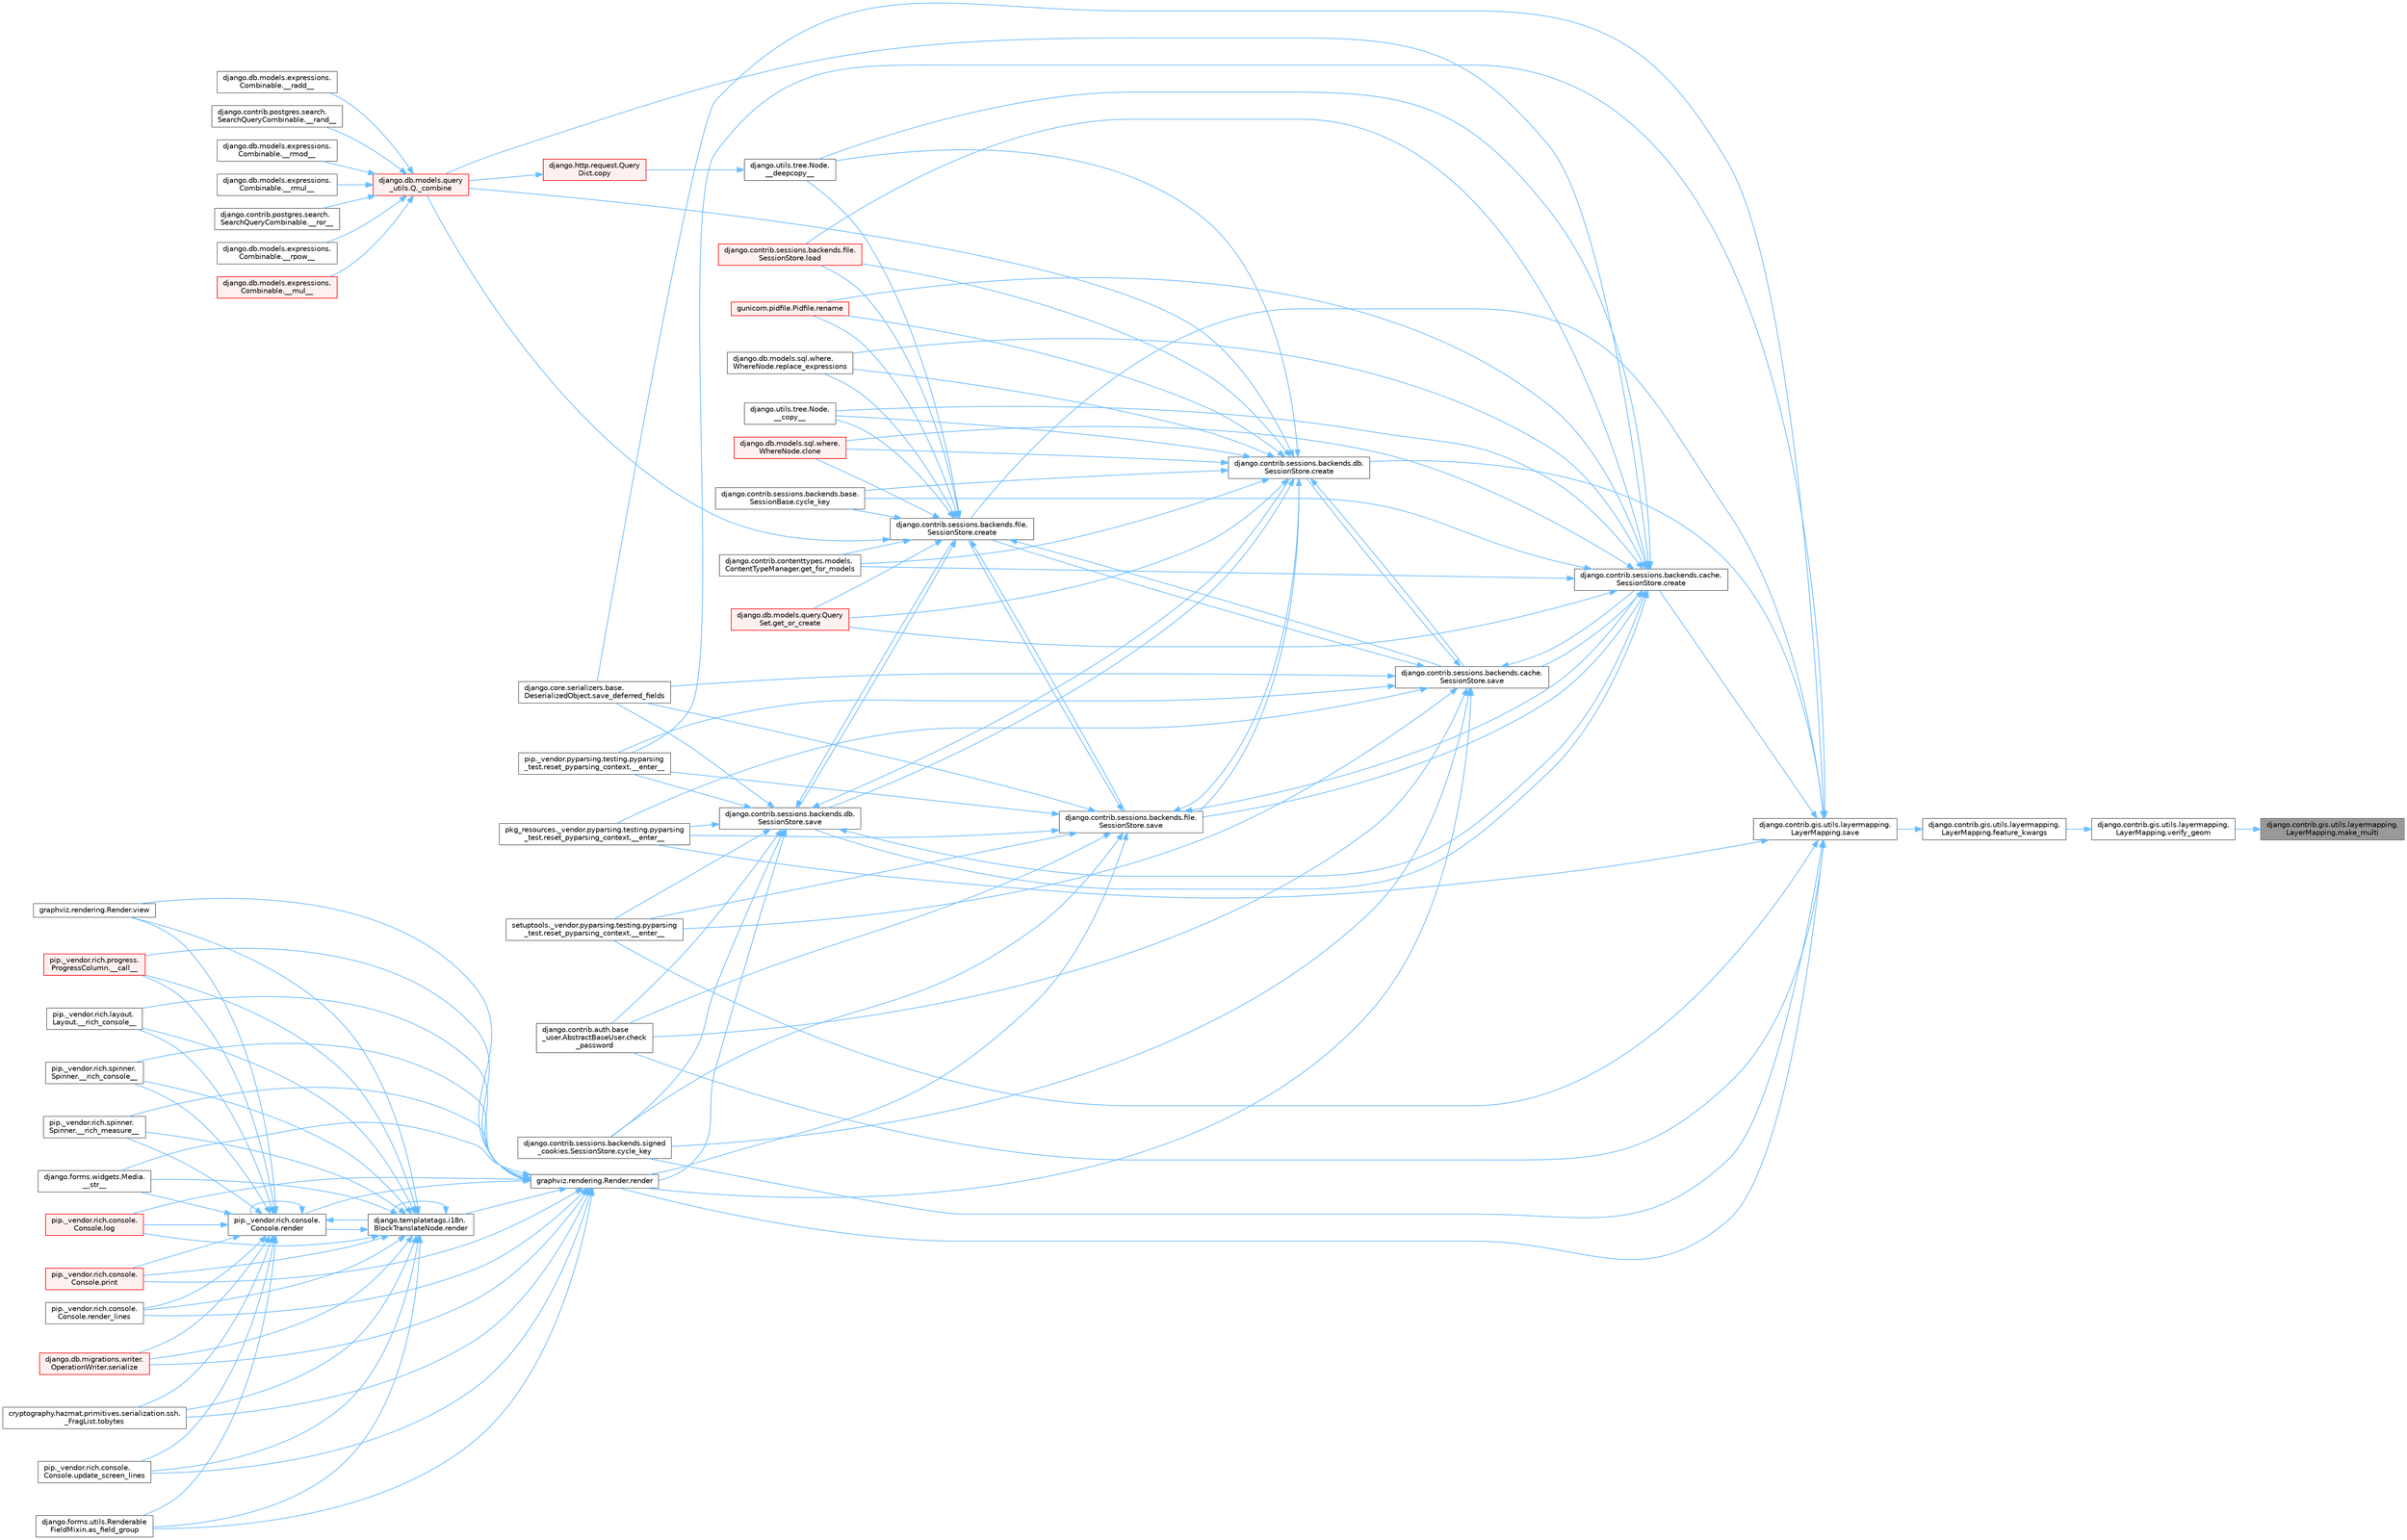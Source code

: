 digraph "django.contrib.gis.utils.layermapping.LayerMapping.make_multi"
{
 // LATEX_PDF_SIZE
  bgcolor="transparent";
  edge [fontname=Helvetica,fontsize=10,labelfontname=Helvetica,labelfontsize=10];
  node [fontname=Helvetica,fontsize=10,shape=box,height=0.2,width=0.4];
  rankdir="RL";
  Node1 [id="Node000001",label="django.contrib.gis.utils.layermapping.\lLayerMapping.make_multi",height=0.2,width=0.4,color="gray40", fillcolor="grey60", style="filled", fontcolor="black",tooltip=" "];
  Node1 -> Node2 [id="edge1_Node000001_Node000002",dir="back",color="steelblue1",style="solid",tooltip=" "];
  Node2 [id="Node000002",label="django.contrib.gis.utils.layermapping.\lLayerMapping.verify_geom",height=0.2,width=0.4,color="grey40", fillcolor="white", style="filled",URL="$classdjango_1_1contrib_1_1gis_1_1utils_1_1layermapping_1_1_layer_mapping.html#af91521785f7bfa0738fa8b3c0056f823",tooltip=" "];
  Node2 -> Node3 [id="edge2_Node000002_Node000003",dir="back",color="steelblue1",style="solid",tooltip=" "];
  Node3 [id="Node000003",label="django.contrib.gis.utils.layermapping.\lLayerMapping.feature_kwargs",height=0.2,width=0.4,color="grey40", fillcolor="white", style="filled",URL="$classdjango_1_1contrib_1_1gis_1_1utils_1_1layermapping_1_1_layer_mapping.html#a2e4aa507355c0e3b3da72dde9a9284b0",tooltip=" "];
  Node3 -> Node4 [id="edge3_Node000003_Node000004",dir="back",color="steelblue1",style="solid",tooltip=" "];
  Node4 [id="Node000004",label="django.contrib.gis.utils.layermapping.\lLayerMapping.save",height=0.2,width=0.4,color="grey40", fillcolor="white", style="filled",URL="$classdjango_1_1contrib_1_1gis_1_1utils_1_1layermapping_1_1_layer_mapping.html#a1a9d38ca8cbbb0a16d032c0bd52b671d",tooltip=" "];
  Node4 -> Node5 [id="edge4_Node000004_Node000005",dir="back",color="steelblue1",style="solid",tooltip=" "];
  Node5 [id="Node000005",label="pip._vendor.pyparsing.testing.pyparsing\l_test.reset_pyparsing_context.__enter__",height=0.2,width=0.4,color="grey40", fillcolor="white", style="filled",URL="$classpip_1_1__vendor_1_1pyparsing_1_1testing_1_1pyparsing__test_1_1reset__pyparsing__context.html#a3d39d97a0d95a9b46c987e6dff52b7c0",tooltip=" "];
  Node4 -> Node6 [id="edge5_Node000004_Node000006",dir="back",color="steelblue1",style="solid",tooltip=" "];
  Node6 [id="Node000006",label="pkg_resources._vendor.pyparsing.testing.pyparsing\l_test.reset_pyparsing_context.__enter__",height=0.2,width=0.4,color="grey40", fillcolor="white", style="filled",URL="$classpkg__resources_1_1__vendor_1_1pyparsing_1_1testing_1_1pyparsing__test_1_1reset__pyparsing__context.html#a8d8360c033ccc7296fb9323a07cdeb25",tooltip=" "];
  Node4 -> Node7 [id="edge6_Node000004_Node000007",dir="back",color="steelblue1",style="solid",tooltip=" "];
  Node7 [id="Node000007",label="setuptools._vendor.pyparsing.testing.pyparsing\l_test.reset_pyparsing_context.__enter__",height=0.2,width=0.4,color="grey40", fillcolor="white", style="filled",URL="$classsetuptools_1_1__vendor_1_1pyparsing_1_1testing_1_1pyparsing__test_1_1reset__pyparsing__context.html#a436e2ea8355c86505c8cfdae81714c7c",tooltip=" "];
  Node4 -> Node8 [id="edge7_Node000004_Node000008",dir="back",color="steelblue1",style="solid",tooltip=" "];
  Node8 [id="Node000008",label="django.contrib.auth.base\l_user.AbstractBaseUser.check\l_password",height=0.2,width=0.4,color="grey40", fillcolor="white", style="filled",URL="$classdjango_1_1contrib_1_1auth_1_1base__user_1_1_abstract_base_user.html#aaa9bb7fa5353bc1917dbd7f87b63321a",tooltip=" "];
  Node4 -> Node9 [id="edge8_Node000004_Node000009",dir="back",color="steelblue1",style="solid",tooltip=" "];
  Node9 [id="Node000009",label="django.contrib.sessions.backends.cache.\lSessionStore.create",height=0.2,width=0.4,color="grey40", fillcolor="white", style="filled",URL="$classdjango_1_1contrib_1_1sessions_1_1backends_1_1cache_1_1_session_store.html#a38c9efbdb5115fd1820ae198b767c39c",tooltip=" "];
  Node9 -> Node10 [id="edge9_Node000009_Node000010",dir="back",color="steelblue1",style="solid",tooltip=" "];
  Node10 [id="Node000010",label="django.utils.tree.Node.\l__copy__",height=0.2,width=0.4,color="grey40", fillcolor="white", style="filled",URL="$classdjango_1_1utils_1_1tree_1_1_node.html#abae878f6b4500b8b241c23d8fac46e63",tooltip=" "];
  Node9 -> Node11 [id="edge10_Node000009_Node000011",dir="back",color="steelblue1",style="solid",tooltip=" "];
  Node11 [id="Node000011",label="django.utils.tree.Node.\l__deepcopy__",height=0.2,width=0.4,color="grey40", fillcolor="white", style="filled",URL="$classdjango_1_1utils_1_1tree_1_1_node.html#a38840c46ded3963808edbeec90765d6b",tooltip=" "];
  Node11 -> Node12 [id="edge11_Node000011_Node000012",dir="back",color="steelblue1",style="solid",tooltip=" "];
  Node12 [id="Node000012",label="django.http.request.Query\lDict.copy",height=0.2,width=0.4,color="red", fillcolor="#FFF0F0", style="filled",URL="$classdjango_1_1http_1_1request_1_1_query_dict.html#ada9e4956e62868c5587b9ffde7b358b5",tooltip=" "];
  Node12 -> Node154 [id="edge12_Node000012_Node000154",dir="back",color="steelblue1",style="solid",tooltip=" "];
  Node154 [id="Node000154",label="django.db.models.query\l_utils.Q._combine",height=0.2,width=0.4,color="red", fillcolor="#FFF0F0", style="filled",URL="$classdjango_1_1db_1_1models_1_1query__utils_1_1_q.html#ade621b98231b73615e1aa3a726560c55",tooltip=" "];
  Node154 -> Node155 [id="edge13_Node000154_Node000155",dir="back",color="steelblue1",style="solid",tooltip=" "];
  Node155 [id="Node000155",label="django.db.models.expressions.\lCombinable.__mul__",height=0.2,width=0.4,color="red", fillcolor="#FFF0F0", style="filled",URL="$classdjango_1_1db_1_1models_1_1expressions_1_1_combinable.html#a18670e03ec4b2fc0eafb0782602b72ec",tooltip=" "];
  Node154 -> Node159 [id="edge14_Node000154_Node000159",dir="back",color="steelblue1",style="solid",tooltip=" "];
  Node159 [id="Node000159",label="django.db.models.expressions.\lCombinable.__radd__",height=0.2,width=0.4,color="grey40", fillcolor="white", style="filled",URL="$classdjango_1_1db_1_1models_1_1expressions_1_1_combinable.html#a4872efab02abfbe2d20977469210ce25",tooltip=" "];
  Node154 -> Node160 [id="edge15_Node000154_Node000160",dir="back",color="steelblue1",style="solid",tooltip=" "];
  Node160 [id="Node000160",label="django.contrib.postgres.search.\lSearchQueryCombinable.__rand__",height=0.2,width=0.4,color="grey40", fillcolor="white", style="filled",URL="$classdjango_1_1contrib_1_1postgres_1_1search_1_1_search_query_combinable.html#a3d51899b7ac9564232b005aa65bec114",tooltip=" "];
  Node154 -> Node161 [id="edge16_Node000154_Node000161",dir="back",color="steelblue1",style="solid",tooltip=" "];
  Node161 [id="Node000161",label="django.db.models.expressions.\lCombinable.__rmod__",height=0.2,width=0.4,color="grey40", fillcolor="white", style="filled",URL="$classdjango_1_1db_1_1models_1_1expressions_1_1_combinable.html#ad32e5e96bab77dd57e3337a156c5de39",tooltip=" "];
  Node154 -> Node162 [id="edge17_Node000154_Node000162",dir="back",color="steelblue1",style="solid",tooltip=" "];
  Node162 [id="Node000162",label="django.db.models.expressions.\lCombinable.__rmul__",height=0.2,width=0.4,color="grey40", fillcolor="white", style="filled",URL="$classdjango_1_1db_1_1models_1_1expressions_1_1_combinable.html#adfde700eec6b9ea280e9fec3e202acab",tooltip=" "];
  Node154 -> Node163 [id="edge18_Node000154_Node000163",dir="back",color="steelblue1",style="solid",tooltip=" "];
  Node163 [id="Node000163",label="django.contrib.postgres.search.\lSearchQueryCombinable.__ror__",height=0.2,width=0.4,color="grey40", fillcolor="white", style="filled",URL="$classdjango_1_1contrib_1_1postgres_1_1search_1_1_search_query_combinable.html#ac5984f052629ae58cd73a90c852fe22c",tooltip=" "];
  Node154 -> Node164 [id="edge19_Node000154_Node000164",dir="back",color="steelblue1",style="solid",tooltip=" "];
  Node164 [id="Node000164",label="django.db.models.expressions.\lCombinable.__rpow__",height=0.2,width=0.4,color="grey40", fillcolor="white", style="filled",URL="$classdjango_1_1db_1_1models_1_1expressions_1_1_combinable.html#a1847c8db3c40340a723f6bf51ebadf89",tooltip=" "];
  Node9 -> Node154 [id="edge20_Node000009_Node000154",dir="back",color="steelblue1",style="solid",tooltip=" "];
  Node9 -> Node302 [id="edge21_Node000009_Node000302",dir="back",color="steelblue1",style="solid",tooltip=" "];
  Node302 [id="Node000302",label="django.db.models.sql.where.\lWhereNode.clone",height=0.2,width=0.4,color="red", fillcolor="#FFF0F0", style="filled",URL="$classdjango_1_1db_1_1models_1_1sql_1_1where_1_1_where_node.html#a0faff63950b774ce4ad391ea1f6b6d2c",tooltip=" "];
  Node9 -> Node32 [id="edge22_Node000009_Node000032",dir="back",color="steelblue1",style="solid",tooltip=" "];
  Node32 [id="Node000032",label="django.contrib.sessions.backends.base.\lSessionBase.cycle_key",height=0.2,width=0.4,color="grey40", fillcolor="white", style="filled",URL="$classdjango_1_1contrib_1_1sessions_1_1backends_1_1base_1_1_session_base.html#a6955e9bebe4e5b7d463bccfcf9181016",tooltip=" "];
  Node9 -> Node336 [id="edge23_Node000009_Node000336",dir="back",color="steelblue1",style="solid",tooltip=" "];
  Node336 [id="Node000336",label="django.contrib.contenttypes.models.\lContentTypeManager.get_for_models",height=0.2,width=0.4,color="grey40", fillcolor="white", style="filled",URL="$classdjango_1_1contrib_1_1contenttypes_1_1models_1_1_content_type_manager.html#a541a2e215680799739b6f8c1b19ddda4",tooltip=" "];
  Node9 -> Node337 [id="edge24_Node000009_Node000337",dir="back",color="steelblue1",style="solid",tooltip=" "];
  Node337 [id="Node000337",label="django.db.models.query.Query\lSet.get_or_create",height=0.2,width=0.4,color="red", fillcolor="#FFF0F0", style="filled",URL="$classdjango_1_1db_1_1models_1_1query_1_1_query_set.html#a0f727927ec4d1b9f3087b831cc911c59",tooltip=" "];
  Node9 -> Node319 [id="edge25_Node000009_Node000319",dir="back",color="steelblue1",style="solid",tooltip=" "];
  Node319 [id="Node000319",label="django.contrib.sessions.backends.file.\lSessionStore.load",height=0.2,width=0.4,color="red", fillcolor="#FFF0F0", style="filled",URL="$classdjango_1_1contrib_1_1sessions_1_1backends_1_1file_1_1_session_store.html#a408fa63512306fbaa7bbb62742f0295f",tooltip=" "];
  Node9 -> Node339 [id="edge26_Node000009_Node000339",dir="back",color="steelblue1",style="solid",tooltip=" "];
  Node339 [id="Node000339",label="gunicorn.pidfile.Pidfile.rename",height=0.2,width=0.4,color="red", fillcolor="#FFF0F0", style="filled",URL="$classgunicorn_1_1pidfile_1_1_pidfile.html#af03623bf56b92f594700ba5e5f25bc76",tooltip=" "];
  Node9 -> Node341 [id="edge27_Node000009_Node000341",dir="back",color="steelblue1",style="solid",tooltip=" "];
  Node341 [id="Node000341",label="django.db.models.sql.where.\lWhereNode.replace_expressions",height=0.2,width=0.4,color="grey40", fillcolor="white", style="filled",URL="$classdjango_1_1db_1_1models_1_1sql_1_1where_1_1_where_node.html#a1cc3580a7f4a51605b52ae4a9653b3ac",tooltip=" "];
  Node9 -> Node342 [id="edge28_Node000009_Node000342",dir="back",color="steelblue1",style="solid",tooltip=" "];
  Node342 [id="Node000342",label="django.contrib.sessions.backends.cache.\lSessionStore.save",height=0.2,width=0.4,color="grey40", fillcolor="white", style="filled",URL="$classdjango_1_1contrib_1_1sessions_1_1backends_1_1cache_1_1_session_store.html#a67e81d959c24e3a84b1e755a9a861c53",tooltip=" "];
  Node342 -> Node5 [id="edge29_Node000342_Node000005",dir="back",color="steelblue1",style="solid",tooltip=" "];
  Node342 -> Node6 [id="edge30_Node000342_Node000006",dir="back",color="steelblue1",style="solid",tooltip=" "];
  Node342 -> Node7 [id="edge31_Node000342_Node000007",dir="back",color="steelblue1",style="solid",tooltip=" "];
  Node342 -> Node8 [id="edge32_Node000342_Node000008",dir="back",color="steelblue1",style="solid",tooltip=" "];
  Node342 -> Node9 [id="edge33_Node000342_Node000009",dir="back",color="steelblue1",style="solid",tooltip=" "];
  Node342 -> Node301 [id="edge34_Node000342_Node000301",dir="back",color="steelblue1",style="solid",tooltip=" "];
  Node301 [id="Node000301",label="django.contrib.sessions.backends.db.\lSessionStore.create",height=0.2,width=0.4,color="grey40", fillcolor="white", style="filled",URL="$classdjango_1_1contrib_1_1sessions_1_1backends_1_1db_1_1_session_store.html#a4a98c0168c61e75be58e279660aa6ce4",tooltip=" "];
  Node301 -> Node10 [id="edge35_Node000301_Node000010",dir="back",color="steelblue1",style="solid",tooltip=" "];
  Node301 -> Node11 [id="edge36_Node000301_Node000011",dir="back",color="steelblue1",style="solid",tooltip=" "];
  Node301 -> Node154 [id="edge37_Node000301_Node000154",dir="back",color="steelblue1",style="solid",tooltip=" "];
  Node301 -> Node302 [id="edge38_Node000301_Node000302",dir="back",color="steelblue1",style="solid",tooltip=" "];
  Node301 -> Node32 [id="edge39_Node000301_Node000032",dir="back",color="steelblue1",style="solid",tooltip=" "];
  Node301 -> Node336 [id="edge40_Node000301_Node000336",dir="back",color="steelblue1",style="solid",tooltip=" "];
  Node301 -> Node337 [id="edge41_Node000301_Node000337",dir="back",color="steelblue1",style="solid",tooltip=" "];
  Node301 -> Node319 [id="edge42_Node000301_Node000319",dir="back",color="steelblue1",style="solid",tooltip=" "];
  Node301 -> Node339 [id="edge43_Node000301_Node000339",dir="back",color="steelblue1",style="solid",tooltip=" "];
  Node301 -> Node341 [id="edge44_Node000301_Node000341",dir="back",color="steelblue1",style="solid",tooltip=" "];
  Node301 -> Node342 [id="edge45_Node000301_Node000342",dir="back",color="steelblue1",style="solid",tooltip=" "];
  Node301 -> Node300 [id="edge46_Node000301_Node000300",dir="back",color="steelblue1",style="solid",tooltip=" "];
  Node300 [id="Node000300",label="django.contrib.sessions.backends.db.\lSessionStore.save",height=0.2,width=0.4,color="grey40", fillcolor="white", style="filled",URL="$classdjango_1_1contrib_1_1sessions_1_1backends_1_1db_1_1_session_store.html#a68a6b4f159bd3dc969ec80b34c1622af",tooltip=" "];
  Node300 -> Node5 [id="edge47_Node000300_Node000005",dir="back",color="steelblue1",style="solid",tooltip=" "];
  Node300 -> Node6 [id="edge48_Node000300_Node000006",dir="back",color="steelblue1",style="solid",tooltip=" "];
  Node300 -> Node7 [id="edge49_Node000300_Node000007",dir="back",color="steelblue1",style="solid",tooltip=" "];
  Node300 -> Node8 [id="edge50_Node000300_Node000008",dir="back",color="steelblue1",style="solid",tooltip=" "];
  Node300 -> Node9 [id="edge51_Node000300_Node000009",dir="back",color="steelblue1",style="solid",tooltip=" "];
  Node300 -> Node301 [id="edge52_Node000300_Node000301",dir="back",color="steelblue1",style="solid",tooltip=" "];
  Node300 -> Node335 [id="edge53_Node000300_Node000335",dir="back",color="steelblue1",style="solid",tooltip=" "];
  Node335 [id="Node000335",label="django.contrib.sessions.backends.file.\lSessionStore.create",height=0.2,width=0.4,color="grey40", fillcolor="white", style="filled",URL="$classdjango_1_1contrib_1_1sessions_1_1backends_1_1file_1_1_session_store.html#a6624db6a37dfff490f837047e0a60dda",tooltip=" "];
  Node335 -> Node10 [id="edge54_Node000335_Node000010",dir="back",color="steelblue1",style="solid",tooltip=" "];
  Node335 -> Node11 [id="edge55_Node000335_Node000011",dir="back",color="steelblue1",style="solid",tooltip=" "];
  Node335 -> Node154 [id="edge56_Node000335_Node000154",dir="back",color="steelblue1",style="solid",tooltip=" "];
  Node335 -> Node302 [id="edge57_Node000335_Node000302",dir="back",color="steelblue1",style="solid",tooltip=" "];
  Node335 -> Node32 [id="edge58_Node000335_Node000032",dir="back",color="steelblue1",style="solid",tooltip=" "];
  Node335 -> Node336 [id="edge59_Node000335_Node000336",dir="back",color="steelblue1",style="solid",tooltip=" "];
  Node335 -> Node337 [id="edge60_Node000335_Node000337",dir="back",color="steelblue1",style="solid",tooltip=" "];
  Node335 -> Node319 [id="edge61_Node000335_Node000319",dir="back",color="steelblue1",style="solid",tooltip=" "];
  Node335 -> Node339 [id="edge62_Node000335_Node000339",dir="back",color="steelblue1",style="solid",tooltip=" "];
  Node335 -> Node341 [id="edge63_Node000335_Node000341",dir="back",color="steelblue1",style="solid",tooltip=" "];
  Node335 -> Node342 [id="edge64_Node000335_Node000342",dir="back",color="steelblue1",style="solid",tooltip=" "];
  Node335 -> Node300 [id="edge65_Node000335_Node000300",dir="back",color="steelblue1",style="solid",tooltip=" "];
  Node335 -> Node1127 [id="edge66_Node000335_Node001127",dir="back",color="steelblue1",style="solid",tooltip=" "];
  Node1127 [id="Node001127",label="django.contrib.sessions.backends.file.\lSessionStore.save",height=0.2,width=0.4,color="grey40", fillcolor="white", style="filled",URL="$classdjango_1_1contrib_1_1sessions_1_1backends_1_1file_1_1_session_store.html#af170f9c112376eb1627509287bf9620f",tooltip=" "];
  Node1127 -> Node5 [id="edge67_Node001127_Node000005",dir="back",color="steelblue1",style="solid",tooltip=" "];
  Node1127 -> Node6 [id="edge68_Node001127_Node000006",dir="back",color="steelblue1",style="solid",tooltip=" "];
  Node1127 -> Node7 [id="edge69_Node001127_Node000007",dir="back",color="steelblue1",style="solid",tooltip=" "];
  Node1127 -> Node8 [id="edge70_Node001127_Node000008",dir="back",color="steelblue1",style="solid",tooltip=" "];
  Node1127 -> Node9 [id="edge71_Node001127_Node000009",dir="back",color="steelblue1",style="solid",tooltip=" "];
  Node1127 -> Node301 [id="edge72_Node001127_Node000301",dir="back",color="steelblue1",style="solid",tooltip=" "];
  Node1127 -> Node335 [id="edge73_Node001127_Node000335",dir="back",color="steelblue1",style="solid",tooltip=" "];
  Node1127 -> Node343 [id="edge74_Node001127_Node000343",dir="back",color="steelblue1",style="solid",tooltip=" "];
  Node343 [id="Node000343",label="django.contrib.sessions.backends.signed\l_cookies.SessionStore.cycle_key",height=0.2,width=0.4,color="grey40", fillcolor="white", style="filled",URL="$classdjango_1_1contrib_1_1sessions_1_1backends_1_1signed__cookies_1_1_session_store.html#abf8e71313b847459c30f19e691c25a93",tooltip=" "];
  Node1127 -> Node344 [id="edge75_Node001127_Node000344",dir="back",color="steelblue1",style="solid",tooltip=" "];
  Node344 [id="Node000344",label="graphviz.rendering.Render.render",height=0.2,width=0.4,color="grey40", fillcolor="white", style="filled",URL="$classgraphviz_1_1rendering_1_1_render.html#a0249d6538d64a6b59b1bed64d4636456",tooltip=" "];
  Node344 -> Node345 [id="edge76_Node000344_Node000345",dir="back",color="steelblue1",style="solid",tooltip=" "];
  Node345 [id="Node000345",label="pip._vendor.rich.progress.\lProgressColumn.__call__",height=0.2,width=0.4,color="red", fillcolor="#FFF0F0", style="filled",URL="$classpip_1_1__vendor_1_1rich_1_1progress_1_1_progress_column.html#ae0c399be74222f949edb0fa5324cf6ea",tooltip=" "];
  Node344 -> Node346 [id="edge77_Node000344_Node000346",dir="back",color="steelblue1",style="solid",tooltip=" "];
  Node346 [id="Node000346",label="pip._vendor.rich.layout.\lLayout.__rich_console__",height=0.2,width=0.4,color="grey40", fillcolor="white", style="filled",URL="$classpip_1_1__vendor_1_1rich_1_1layout_1_1_layout.html#ac39cb3d17d2b0324ee1b0dada41a3ebd",tooltip=" "];
  Node344 -> Node347 [id="edge78_Node000344_Node000347",dir="back",color="steelblue1",style="solid",tooltip=" "];
  Node347 [id="Node000347",label="pip._vendor.rich.spinner.\lSpinner.__rich_console__",height=0.2,width=0.4,color="grey40", fillcolor="white", style="filled",URL="$classpip_1_1__vendor_1_1rich_1_1spinner_1_1_spinner.html#a6883d8dced19ac48d4dfc74f776357fd",tooltip=" "];
  Node344 -> Node348 [id="edge79_Node000344_Node000348",dir="back",color="steelblue1",style="solid",tooltip=" "];
  Node348 [id="Node000348",label="pip._vendor.rich.spinner.\lSpinner.__rich_measure__",height=0.2,width=0.4,color="grey40", fillcolor="white", style="filled",URL="$classpip_1_1__vendor_1_1rich_1_1spinner_1_1_spinner.html#a89745682c823c44a31bae8e8d07869f5",tooltip=" "];
  Node344 -> Node349 [id="edge80_Node000344_Node000349",dir="back",color="steelblue1",style="solid",tooltip=" "];
  Node349 [id="Node000349",label="django.forms.widgets.Media.\l__str__",height=0.2,width=0.4,color="grey40", fillcolor="white", style="filled",URL="$classdjango_1_1forms_1_1widgets_1_1_media.html#ae1651710548a7d9f14f036d035012d21",tooltip=" "];
  Node344 -> Node350 [id="edge81_Node000344_Node000350",dir="back",color="steelblue1",style="solid",tooltip=" "];
  Node350 [id="Node000350",label="django.forms.utils.Renderable\lFieldMixin.as_field_group",height=0.2,width=0.4,color="grey40", fillcolor="white", style="filled",URL="$classdjango_1_1forms_1_1utils_1_1_renderable_field_mixin.html#a1e9a1b4f790ea694431554267fd5d74c",tooltip=" "];
  Node344 -> Node351 [id="edge82_Node000344_Node000351",dir="back",color="steelblue1",style="solid",tooltip=" "];
  Node351 [id="Node000351",label="pip._vendor.rich.console.\lConsole.log",height=0.2,width=0.4,color="red", fillcolor="#FFF0F0", style="filled",URL="$classpip_1_1__vendor_1_1rich_1_1console_1_1_console.html#af9c77e39f9413fc2b134c60cfa23b0f1",tooltip=" "];
  Node344 -> Node474 [id="edge83_Node000344_Node000474",dir="back",color="steelblue1",style="solid",tooltip=" "];
  Node474 [id="Node000474",label="pip._vendor.rich.console.\lConsole.print",height=0.2,width=0.4,color="red", fillcolor="#FFF0F0", style="filled",URL="$classpip_1_1__vendor_1_1rich_1_1console_1_1_console.html#af954370cdbb49236b597f2c11064549d",tooltip=" "];
  Node344 -> Node861 [id="edge84_Node000344_Node000861",dir="back",color="steelblue1",style="solid",tooltip=" "];
  Node861 [id="Node000861",label="django.templatetags.i18n.\lBlockTranslateNode.render",height=0.2,width=0.4,color="grey40", fillcolor="white", style="filled",URL="$classdjango_1_1templatetags_1_1i18n_1_1_block_translate_node.html#aaf05bebfd02c1c4b676387ada0357832",tooltip=" "];
  Node861 -> Node345 [id="edge85_Node000861_Node000345",dir="back",color="steelblue1",style="solid",tooltip=" "];
  Node861 -> Node346 [id="edge86_Node000861_Node000346",dir="back",color="steelblue1",style="solid",tooltip=" "];
  Node861 -> Node347 [id="edge87_Node000861_Node000347",dir="back",color="steelblue1",style="solid",tooltip=" "];
  Node861 -> Node348 [id="edge88_Node000861_Node000348",dir="back",color="steelblue1",style="solid",tooltip=" "];
  Node861 -> Node349 [id="edge89_Node000861_Node000349",dir="back",color="steelblue1",style="solid",tooltip=" "];
  Node861 -> Node350 [id="edge90_Node000861_Node000350",dir="back",color="steelblue1",style="solid",tooltip=" "];
  Node861 -> Node351 [id="edge91_Node000861_Node000351",dir="back",color="steelblue1",style="solid",tooltip=" "];
  Node861 -> Node474 [id="edge92_Node000861_Node000474",dir="back",color="steelblue1",style="solid",tooltip=" "];
  Node861 -> Node861 [id="edge93_Node000861_Node000861",dir="back",color="steelblue1",style="solid",tooltip=" "];
  Node861 -> Node862 [id="edge94_Node000861_Node000862",dir="back",color="steelblue1",style="solid",tooltip=" "];
  Node862 [id="Node000862",label="pip._vendor.rich.console.\lConsole.render",height=0.2,width=0.4,color="grey40", fillcolor="white", style="filled",URL="$classpip_1_1__vendor_1_1rich_1_1console_1_1_console.html#a9551b8254c573105adde80622393a938",tooltip=" "];
  Node862 -> Node345 [id="edge95_Node000862_Node000345",dir="back",color="steelblue1",style="solid",tooltip=" "];
  Node862 -> Node346 [id="edge96_Node000862_Node000346",dir="back",color="steelblue1",style="solid",tooltip=" "];
  Node862 -> Node347 [id="edge97_Node000862_Node000347",dir="back",color="steelblue1",style="solid",tooltip=" "];
  Node862 -> Node348 [id="edge98_Node000862_Node000348",dir="back",color="steelblue1",style="solid",tooltip=" "];
  Node862 -> Node349 [id="edge99_Node000862_Node000349",dir="back",color="steelblue1",style="solid",tooltip=" "];
  Node862 -> Node350 [id="edge100_Node000862_Node000350",dir="back",color="steelblue1",style="solid",tooltip=" "];
  Node862 -> Node351 [id="edge101_Node000862_Node000351",dir="back",color="steelblue1",style="solid",tooltip=" "];
  Node862 -> Node474 [id="edge102_Node000862_Node000474",dir="back",color="steelblue1",style="solid",tooltip=" "];
  Node862 -> Node861 [id="edge103_Node000862_Node000861",dir="back",color="steelblue1",style="solid",tooltip=" "];
  Node862 -> Node862 [id="edge104_Node000862_Node000862",dir="back",color="steelblue1",style="solid",tooltip=" "];
  Node862 -> Node863 [id="edge105_Node000862_Node000863",dir="back",color="steelblue1",style="solid",tooltip=" "];
  Node863 [id="Node000863",label="pip._vendor.rich.console.\lConsole.render_lines",height=0.2,width=0.4,color="grey40", fillcolor="white", style="filled",URL="$classpip_1_1__vendor_1_1rich_1_1console_1_1_console.html#a5818808a49db20c5bee6986425f96f14",tooltip=" "];
  Node862 -> Node864 [id="edge106_Node000862_Node000864",dir="back",color="steelblue1",style="solid",tooltip=" "];
  Node864 [id="Node000864",label="django.db.migrations.writer.\lOperationWriter.serialize",height=0.2,width=0.4,color="red", fillcolor="#FFF0F0", style="filled",URL="$classdjango_1_1db_1_1migrations_1_1writer_1_1_operation_writer.html#a866e8d13e1c54a35d74e9a6b0383b2f8",tooltip=" "];
  Node862 -> Node1208 [id="edge107_Node000862_Node001208",dir="back",color="steelblue1",style="solid",tooltip=" "];
  Node1208 [id="Node001208",label="cryptography.hazmat.primitives.serialization.ssh.\l_FragList.tobytes",height=0.2,width=0.4,color="grey40", fillcolor="white", style="filled",URL="$classcryptography_1_1hazmat_1_1primitives_1_1serialization_1_1ssh_1_1___frag_list.html#a195dd4e7c741624829a13af53fa3de38",tooltip=" "];
  Node862 -> Node1209 [id="edge108_Node000862_Node001209",dir="back",color="steelblue1",style="solid",tooltip=" "];
  Node1209 [id="Node001209",label="pip._vendor.rich.console.\lConsole.update_screen_lines",height=0.2,width=0.4,color="grey40", fillcolor="white", style="filled",URL="$classpip_1_1__vendor_1_1rich_1_1console_1_1_console.html#a21cfe5af86ec7533f23d45fe2969817e",tooltip=" "];
  Node862 -> Node1210 [id="edge109_Node000862_Node001210",dir="back",color="steelblue1",style="solid",tooltip=" "];
  Node1210 [id="Node001210",label="graphviz.rendering.Render.view",height=0.2,width=0.4,color="grey40", fillcolor="white", style="filled",URL="$classgraphviz_1_1rendering_1_1_render.html#a53169c422996b9a7e92b5580c13914e2",tooltip=" "];
  Node861 -> Node863 [id="edge110_Node000861_Node000863",dir="back",color="steelblue1",style="solid",tooltip=" "];
  Node861 -> Node864 [id="edge111_Node000861_Node000864",dir="back",color="steelblue1",style="solid",tooltip=" "];
  Node861 -> Node1208 [id="edge112_Node000861_Node001208",dir="back",color="steelblue1",style="solid",tooltip=" "];
  Node861 -> Node1209 [id="edge113_Node000861_Node001209",dir="back",color="steelblue1",style="solid",tooltip=" "];
  Node861 -> Node1210 [id="edge114_Node000861_Node001210",dir="back",color="steelblue1",style="solid",tooltip=" "];
  Node344 -> Node862 [id="edge115_Node000344_Node000862",dir="back",color="steelblue1",style="solid",tooltip=" "];
  Node344 -> Node863 [id="edge116_Node000344_Node000863",dir="back",color="steelblue1",style="solid",tooltip=" "];
  Node344 -> Node864 [id="edge117_Node000344_Node000864",dir="back",color="steelblue1",style="solid",tooltip=" "];
  Node344 -> Node1208 [id="edge118_Node000344_Node001208",dir="back",color="steelblue1",style="solid",tooltip=" "];
  Node344 -> Node1209 [id="edge119_Node000344_Node001209",dir="back",color="steelblue1",style="solid",tooltip=" "];
  Node344 -> Node1210 [id="edge120_Node000344_Node001210",dir="back",color="steelblue1",style="solid",tooltip=" "];
  Node1127 -> Node1128 [id="edge121_Node001127_Node001128",dir="back",color="steelblue1",style="solid",tooltip=" "];
  Node1128 [id="Node001128",label="django.core.serializers.base.\lDeserializedObject.save_deferred_fields",height=0.2,width=0.4,color="grey40", fillcolor="white", style="filled",URL="$classdjango_1_1core_1_1serializers_1_1base_1_1_deserialized_object.html#a2fd4269d14e2f58fda59335c79a582f5",tooltip=" "];
  Node300 -> Node343 [id="edge122_Node000300_Node000343",dir="back",color="steelblue1",style="solid",tooltip=" "];
  Node300 -> Node344 [id="edge123_Node000300_Node000344",dir="back",color="steelblue1",style="solid",tooltip=" "];
  Node300 -> Node1128 [id="edge124_Node000300_Node001128",dir="back",color="steelblue1",style="solid",tooltip=" "];
  Node301 -> Node1127 [id="edge125_Node000301_Node001127",dir="back",color="steelblue1",style="solid",tooltip=" "];
  Node342 -> Node335 [id="edge126_Node000342_Node000335",dir="back",color="steelblue1",style="solid",tooltip=" "];
  Node342 -> Node343 [id="edge127_Node000342_Node000343",dir="back",color="steelblue1",style="solid",tooltip=" "];
  Node342 -> Node344 [id="edge128_Node000342_Node000344",dir="back",color="steelblue1",style="solid",tooltip=" "];
  Node342 -> Node1128 [id="edge129_Node000342_Node001128",dir="back",color="steelblue1",style="solid",tooltip=" "];
  Node9 -> Node300 [id="edge130_Node000009_Node000300",dir="back",color="steelblue1",style="solid",tooltip=" "];
  Node9 -> Node1127 [id="edge131_Node000009_Node001127",dir="back",color="steelblue1",style="solid",tooltip=" "];
  Node4 -> Node301 [id="edge132_Node000004_Node000301",dir="back",color="steelblue1",style="solid",tooltip=" "];
  Node4 -> Node335 [id="edge133_Node000004_Node000335",dir="back",color="steelblue1",style="solid",tooltip=" "];
  Node4 -> Node343 [id="edge134_Node000004_Node000343",dir="back",color="steelblue1",style="solid",tooltip=" "];
  Node4 -> Node344 [id="edge135_Node000004_Node000344",dir="back",color="steelblue1",style="solid",tooltip=" "];
  Node4 -> Node1128 [id="edge136_Node000004_Node001128",dir="back",color="steelblue1",style="solid",tooltip=" "];
}
